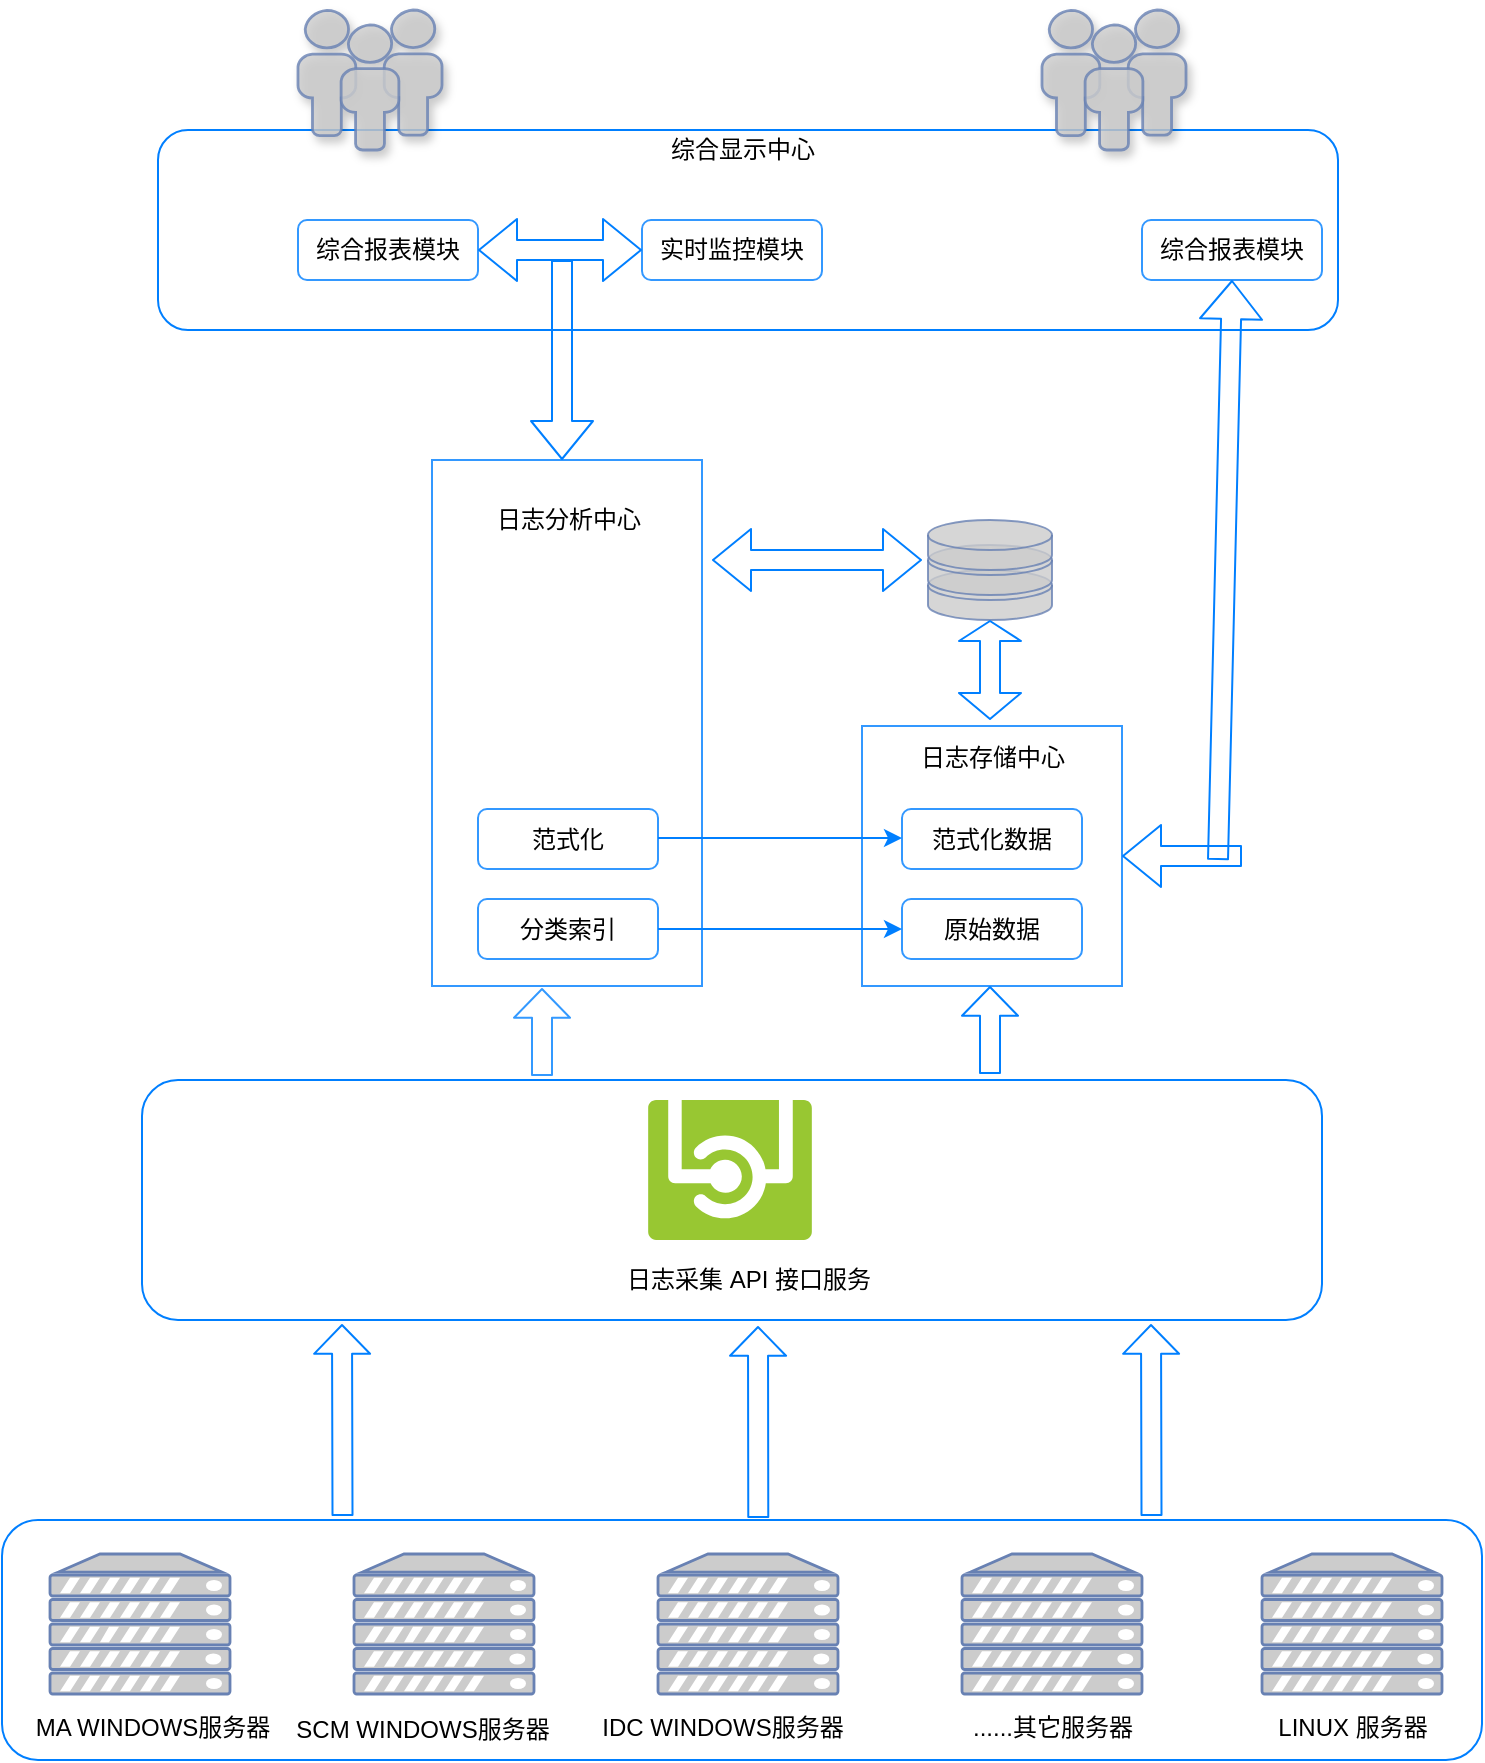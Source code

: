 <mxfile version="11.1.2" type="github"><diagram id="NLxhS4TgBL2Hi5K8Gdmp" name="Page-1"><mxGraphModel dx="1384" dy="777" grid="1" gridSize="10" guides="1" tooltips="1" connect="1" arrows="1" fold="1" page="1" pageScale="1" pageWidth="827" pageHeight="1169" math="0" shadow="0"><root><mxCell id="0"/><mxCell id="1" parent="0"/><mxCell id="mZlwf4uzsSFylxrJR0QA-9" value="" style="rounded=1;whiteSpace=wrap;html=1;strokeColor=#007FFF;" vertex="1" parent="1"><mxGeometry x="40" y="810" width="740" height="120" as="geometry"/></mxCell><mxCell id="mZlwf4uzsSFylxrJR0QA-11" value="" style="fontColor=#0066CC;verticalAlign=top;verticalLabelPosition=bottom;labelPosition=center;align=center;html=1;outlineConnect=0;fillColor=#CCCCCC;strokeColor=#6881B3;gradientColor=none;gradientDirection=north;strokeWidth=2;shape=mxgraph.networks.server;" vertex="1" parent="1"><mxGeometry x="64" y="827" width="90" height="70" as="geometry"/></mxCell><mxCell id="mZlwf4uzsSFylxrJR0QA-12" value="MA WINDOWS服务器" style="text;html=1;resizable=0;autosize=1;align=center;verticalAlign=middle;points=[];fillColor=none;strokeColor=none;rounded=0;" vertex="1" parent="1"><mxGeometry x="50" y="904" width="130" height="20" as="geometry"/></mxCell><mxCell id="mZlwf4uzsSFylxrJR0QA-15" value="&lt;br&gt;" style="rounded=1;whiteSpace=wrap;html=1;strokeColor=#007FFF;" vertex="1" parent="1"><mxGeometry x="110" y="590" width="590" height="120" as="geometry"/></mxCell><mxCell id="mZlwf4uzsSFylxrJR0QA-16" value="" style="aspect=fixed;html=1;perimeter=none;align=center;shadow=0;dashed=0;image;fontSize=12;image=img/lib/mscae/API.svg;strokeColor=#007FFF;opacity=80;" vertex="1" parent="1"><mxGeometry x="360" y="600" width="88" height="70" as="geometry"/></mxCell><mxCell id="mZlwf4uzsSFylxrJR0QA-18" value="" style="fontColor=#0066CC;verticalAlign=top;verticalLabelPosition=bottom;labelPosition=center;align=center;html=1;outlineConnect=0;fillColor=#CCCCCC;strokeColor=#6881B3;gradientColor=none;gradientDirection=north;strokeWidth=2;shape=mxgraph.networks.server;" vertex="1" parent="1"><mxGeometry x="216" y="827" width="90" height="70" as="geometry"/></mxCell><mxCell id="mZlwf4uzsSFylxrJR0QA-22" value="SCM WINDOWS服务器" style="text;html=1;resizable=0;autosize=1;align=center;verticalAlign=middle;points=[];fillColor=none;strokeColor=none;rounded=0;" vertex="1" parent="1"><mxGeometry x="180" y="905" width="140" height="20" as="geometry"/></mxCell><mxCell id="mZlwf4uzsSFylxrJR0QA-23" value="" style="fontColor=#0066CC;verticalAlign=top;verticalLabelPosition=bottom;labelPosition=center;align=center;html=1;outlineConnect=0;fillColor=#CCCCCC;strokeColor=#6881B3;gradientColor=none;gradientDirection=north;strokeWidth=2;shape=mxgraph.networks.server;" vertex="1" parent="1"><mxGeometry x="368" y="827" width="90" height="70" as="geometry"/></mxCell><mxCell id="mZlwf4uzsSFylxrJR0QA-24" value="IDC WINDOWS服务器" style="text;html=1;resizable=0;autosize=1;align=center;verticalAlign=middle;points=[];fillColor=none;strokeColor=none;rounded=0;" vertex="1" parent="1"><mxGeometry x="330" y="904" width="140" height="20" as="geometry"/></mxCell><mxCell id="mZlwf4uzsSFylxrJR0QA-29" value="" style="fontColor=#0066CC;verticalAlign=top;verticalLabelPosition=bottom;labelPosition=center;align=center;html=1;outlineConnect=0;fillColor=#CCCCCC;strokeColor=#6881B3;gradientColor=none;gradientDirection=north;strokeWidth=2;shape=mxgraph.networks.server;" vertex="1" parent="1"><mxGeometry x="670" y="827" width="90" height="70" as="geometry"/></mxCell><mxCell id="mZlwf4uzsSFylxrJR0QA-39" value="LINUX 服务器" style="text;html=1;resizable=0;autosize=1;align=center;verticalAlign=middle;points=[];fillColor=none;strokeColor=none;rounded=0;opacity=80;" vertex="1" parent="1"><mxGeometry x="670" y="904" width="90" height="20" as="geometry"/></mxCell><mxCell id="mZlwf4uzsSFylxrJR0QA-40" value="日志采集 API 接口服务" style="text;html=1;resizable=0;autosize=1;align=center;verticalAlign=middle;points=[];fillColor=none;strokeColor=none;rounded=0;opacity=80;direction=south;" vertex="1" parent="1"><mxGeometry x="403" y="620" width="20" height="140" as="geometry"/></mxCell><mxCell id="mZlwf4uzsSFylxrJR0QA-41" value="" style="fontColor=#0066CC;verticalAlign=top;verticalLabelPosition=bottom;labelPosition=center;align=center;html=1;outlineConnect=0;fillColor=#CCCCCC;strokeColor=#6881B3;gradientColor=none;gradientDirection=north;strokeWidth=2;shape=mxgraph.networks.server;" vertex="1" parent="1"><mxGeometry x="520" y="827" width="90" height="70" as="geometry"/></mxCell><mxCell id="mZlwf4uzsSFylxrJR0QA-44" value="......其它服务器" style="text;html=1;resizable=0;autosize=1;align=center;verticalAlign=middle;points=[];fillColor=none;strokeColor=none;rounded=0;opacity=80;" vertex="1" parent="1"><mxGeometry x="515" y="904" width="100" height="20" as="geometry"/></mxCell><mxCell id="mZlwf4uzsSFylxrJR0QA-51" value="" style="shape=flexArrow;endArrow=classic;html=1;endWidth=17;endSize=4.46;exitX=0.511;exitY=-0.008;exitDx=0;exitDy=0;exitPerimeter=0;strokeColor=#007FFF;" edge="1" parent="1" source="mZlwf4uzsSFylxrJR0QA-9"><mxGeometry width="50" height="50" relative="1" as="geometry"><mxPoint x="417" y="802.5" as="sourcePoint"/><mxPoint x="418" y="713" as="targetPoint"/></mxGeometry></mxCell><mxCell id="mZlwf4uzsSFylxrJR0QA-55" value="" style="shape=flexArrow;endArrow=classic;html=1;endWidth=17;endSize=4.46;exitX=0.511;exitY=-0.008;exitDx=0;exitDy=0;exitPerimeter=0;strokeColor=#007FFF;" edge="1" parent="1"><mxGeometry width="50" height="50" relative="1" as="geometry"><mxPoint x="210.25" y="808.04" as="sourcePoint"/><mxPoint x="210" y="712" as="targetPoint"/></mxGeometry></mxCell><mxCell id="mZlwf4uzsSFylxrJR0QA-56" value="" style="shape=flexArrow;endArrow=classic;html=1;endWidth=17;endSize=4.46;exitX=0.511;exitY=-0.008;exitDx=0;exitDy=0;exitPerimeter=0;strokeColor=#007FFF;" edge="1" parent="1"><mxGeometry width="50" height="50" relative="1" as="geometry"><mxPoint x="614.75" y="808.04" as="sourcePoint"/><mxPoint x="614.5" y="712" as="targetPoint"/></mxGeometry></mxCell><mxCell id="mZlwf4uzsSFylxrJR0QA-57" value="" style="whiteSpace=wrap;html=1;strokeColor=#007FFF;opacity=80;" vertex="1" parent="1"><mxGeometry x="255" y="280" width="135" height="263" as="geometry"/></mxCell><mxCell id="mZlwf4uzsSFylxrJR0QA-58" value="" style="whiteSpace=wrap;html=1;aspect=fixed;strokeColor=#007FFF;opacity=80;" vertex="1" parent="1"><mxGeometry x="470" y="413" width="130" height="130" as="geometry"/></mxCell><mxCell id="mZlwf4uzsSFylxrJR0QA-59" value="日志存储中心" style="text;html=1;resizable=0;autosize=1;align=center;verticalAlign=middle;points=[];fillColor=none;strokeColor=none;rounded=0;opacity=80;" vertex="1" parent="1"><mxGeometry x="490" y="419" width="90" height="20" as="geometry"/></mxCell><mxCell id="mZlwf4uzsSFylxrJR0QA-62" value="原始数据" style="rounded=1;whiteSpace=wrap;html=1;strokeColor=#007FFF;opacity=80;" vertex="1" parent="1"><mxGeometry x="490" y="499.5" width="90" height="30" as="geometry"/></mxCell><mxCell id="mZlwf4uzsSFylxrJR0QA-63" value="范式化数据" style="rounded=1;whiteSpace=wrap;html=1;strokeColor=#007FFF;opacity=80;" vertex="1" parent="1"><mxGeometry x="490" y="454.5" width="90" height="30" as="geometry"/></mxCell><mxCell id="mZlwf4uzsSFylxrJR0QA-64" value="分类索引" style="rounded=1;whiteSpace=wrap;html=1;strokeColor=#007FFF;opacity=80;" vertex="1" parent="1"><mxGeometry x="278" y="499.5" width="90" height="30" as="geometry"/></mxCell><mxCell id="mZlwf4uzsSFylxrJR0QA-65" value="范式化" style="rounded=1;whiteSpace=wrap;html=1;strokeColor=#007FFF;opacity=80;" vertex="1" parent="1"><mxGeometry x="278" y="454.5" width="90" height="30" as="geometry"/></mxCell><mxCell id="mZlwf4uzsSFylxrJR0QA-68" value="" style="endArrow=classic;html=1;entryX=0;entryY=0.5;entryDx=0;entryDy=0;strokeColor=#007FFF;" edge="1" parent="1" target="mZlwf4uzsSFylxrJR0QA-62"><mxGeometry width="50" height="50" relative="1" as="geometry"><mxPoint x="368" y="514.5" as="sourcePoint"/><mxPoint x="418" y="464.5" as="targetPoint"/></mxGeometry></mxCell><mxCell id="mZlwf4uzsSFylxrJR0QA-69" value="" style="shape=flexArrow;endArrow=classic;html=1;endWidth=17;endSize=4.46;strokeColor=#3399FF;" edge="1" parent="1"><mxGeometry width="50" height="50" relative="1" as="geometry"><mxPoint x="310" y="588" as="sourcePoint"/><mxPoint x="310" y="544" as="targetPoint"/></mxGeometry></mxCell><mxCell id="mZlwf4uzsSFylxrJR0QA-70" value="" style="shape=flexArrow;endArrow=classic;html=1;endWidth=17;endSize=4.46;strokeColor=#007FFF;" edge="1" parent="1"><mxGeometry width="50" height="50" relative="1" as="geometry"><mxPoint x="534" y="587" as="sourcePoint"/><mxPoint x="534" y="543" as="targetPoint"/></mxGeometry></mxCell><mxCell id="mZlwf4uzsSFylxrJR0QA-71" value="" style="endArrow=classic;html=1;entryX=0;entryY=0.5;entryDx=0;entryDy=0;strokeColor=#007FFF;" edge="1" parent="1"><mxGeometry width="50" height="50" relative="1" as="geometry"><mxPoint x="368" y="469" as="sourcePoint"/><mxPoint x="490" y="469" as="targetPoint"/></mxGeometry></mxCell><mxCell id="mZlwf4uzsSFylxrJR0QA-72" value="日志分析中心" style="text;html=1;resizable=0;autosize=1;align=center;verticalAlign=middle;points=[];fillColor=none;strokeColor=none;rounded=0;opacity=80;" vertex="1" parent="1"><mxGeometry x="278" y="300" width="90" height="20" as="geometry"/></mxCell><mxCell id="mZlwf4uzsSFylxrJR0QA-73" value="" style="fontColor=#0066CC;verticalAlign=top;verticalLabelPosition=bottom;labelPosition=center;align=center;html=1;outlineConnect=0;fillColor=#CCCCCC;strokeColor=#6881B3;gradientColor=none;gradientDirection=north;strokeWidth=2;shape=mxgraph.networks.storage;opacity=80;" vertex="1" parent="1"><mxGeometry x="503" y="310" width="62" height="50" as="geometry"/></mxCell><mxCell id="mZlwf4uzsSFylxrJR0QA-74" value="" style="shape=flexArrow;endArrow=classic;startArrow=classic;html=1;strokeColor=#007FFF;entryX=0.5;entryY=1;entryDx=0;entryDy=0;entryPerimeter=0;strokeWidth=1;endSize=3;startSize=4;" edge="1" parent="1" target="mZlwf4uzsSFylxrJR0QA-73"><mxGeometry width="50" height="50" relative="1" as="geometry"><mxPoint x="534" y="410" as="sourcePoint"/><mxPoint x="560" y="380" as="targetPoint"/></mxGeometry></mxCell><mxCell id="mZlwf4uzsSFylxrJR0QA-76" value="" style="shape=flexArrow;endArrow=classic;startArrow=classic;html=1;strokeColor=#007FFF;strokeWidth=1;" edge="1" parent="1"><mxGeometry width="50" height="50" relative="1" as="geometry"><mxPoint x="395" y="330" as="sourcePoint"/><mxPoint x="500" y="330" as="targetPoint"/></mxGeometry></mxCell><mxCell id="mZlwf4uzsSFylxrJR0QA-77" value="&lt;br&gt;" style="rounded=1;whiteSpace=wrap;html=1;strokeColor=#007FFF;" vertex="1" parent="1"><mxGeometry x="118" y="115" width="590" height="100" as="geometry"/></mxCell><mxCell id="mZlwf4uzsSFylxrJR0QA-78" value="" style="fontColor=#0066CC;verticalAlign=top;verticalLabelPosition=bottom;labelPosition=center;align=center;html=1;outlineConnect=0;fillColor=#CCCCCC;strokeColor=#6881B3;gradientColor=none;gradientDirection=north;strokeWidth=2;shape=mxgraph.networks.users;rounded=0;shadow=1;opacity=80;" vertex="1" parent="1"><mxGeometry x="188" y="55" width="72" height="70" as="geometry"/></mxCell><mxCell id="mZlwf4uzsSFylxrJR0QA-80" value="" style="fontColor=#0066CC;verticalAlign=top;verticalLabelPosition=bottom;labelPosition=center;align=center;html=1;outlineConnect=0;fillColor=#CCCCCC;strokeColor=#6881B3;gradientColor=none;gradientDirection=north;strokeWidth=2;shape=mxgraph.networks.users;rounded=0;shadow=1;opacity=80;" vertex="1" parent="1"><mxGeometry x="560" y="55" width="72" height="70" as="geometry"/></mxCell><mxCell id="mZlwf4uzsSFylxrJR0QA-81" value="综合显示中心" style="text;html=1;resizable=0;autosize=1;align=center;verticalAlign=middle;points=[];fillColor=none;strokeColor=none;rounded=0;shadow=1;opacity=80;" vertex="1" parent="1"><mxGeometry x="365" y="115" width="90" height="20" as="geometry"/></mxCell><mxCell id="mZlwf4uzsSFylxrJR0QA-85" value="&lt;span style=&quot;white-space: nowrap&quot;&gt;综合报表模块&lt;/span&gt;" style="rounded=1;whiteSpace=wrap;html=1;strokeColor=#007FFF;opacity=80;" vertex="1" parent="1"><mxGeometry x="188" y="160" width="90" height="30" as="geometry"/></mxCell><mxCell id="mZlwf4uzsSFylxrJR0QA-86" value="&lt;span style=&quot;white-space: nowrap&quot;&gt;实时监控模块&lt;/span&gt;" style="rounded=1;whiteSpace=wrap;html=1;strokeColor=#007FFF;opacity=80;" vertex="1" parent="1"><mxGeometry x="360" y="160" width="90" height="30" as="geometry"/></mxCell><mxCell id="mZlwf4uzsSFylxrJR0QA-87" value="&lt;span style=&quot;white-space: nowrap&quot;&gt;综合报表模块&lt;/span&gt;" style="rounded=1;whiteSpace=wrap;html=1;strokeColor=#007FFF;opacity=80;" vertex="1" parent="1"><mxGeometry x="610" y="160" width="90" height="30" as="geometry"/></mxCell><mxCell id="mZlwf4uzsSFylxrJR0QA-88" value="" style="shape=flexArrow;endArrow=classic;startArrow=classic;html=1;strokeColor=#007FFF;strokeWidth=1;exitX=1;exitY=0.5;exitDx=0;exitDy=0;entryX=0;entryY=0.5;entryDx=0;entryDy=0;" edge="1" parent="1" source="mZlwf4uzsSFylxrJR0QA-85" target="mZlwf4uzsSFylxrJR0QA-86"><mxGeometry width="50" height="50" relative="1" as="geometry"><mxPoint x="290" y="210" as="sourcePoint"/><mxPoint x="340" y="160" as="targetPoint"/></mxGeometry></mxCell><mxCell id="mZlwf4uzsSFylxrJR0QA-89" value="" style="shape=flexArrow;endArrow=classic;html=1;strokeColor=#007FFF;strokeWidth=1;" edge="1" parent="1"><mxGeometry width="50" height="50" relative="1" as="geometry"><mxPoint x="320" y="180" as="sourcePoint"/><mxPoint x="320" y="280" as="targetPoint"/><Array as="points"/></mxGeometry></mxCell><mxCell id="mZlwf4uzsSFylxrJR0QA-90" value="" style="shape=flexArrow;endArrow=classic;html=1;strokeColor=#007FFF;strokeWidth=1;entryX=0.5;entryY=1;entryDx=0;entryDy=0;" edge="1" parent="1" target="mZlwf4uzsSFylxrJR0QA-87"><mxGeometry width="50" height="50" relative="1" as="geometry"><mxPoint x="648" y="480" as="sourcePoint"/><mxPoint x="648" y="199" as="targetPoint"/></mxGeometry></mxCell><mxCell id="mZlwf4uzsSFylxrJR0QA-91" value="" style="shape=flexArrow;endArrow=classic;html=1;strokeColor=#007FFF;strokeWidth=1;entryX=1;entryY=0.5;entryDx=0;entryDy=0;" edge="1" parent="1" target="mZlwf4uzsSFylxrJR0QA-58"><mxGeometry width="50" height="50" relative="1" as="geometry"><mxPoint x="660" y="478" as="sourcePoint"/><mxPoint x="650" y="480" as="targetPoint"/></mxGeometry></mxCell></root></mxGraphModel></diagram></mxfile>